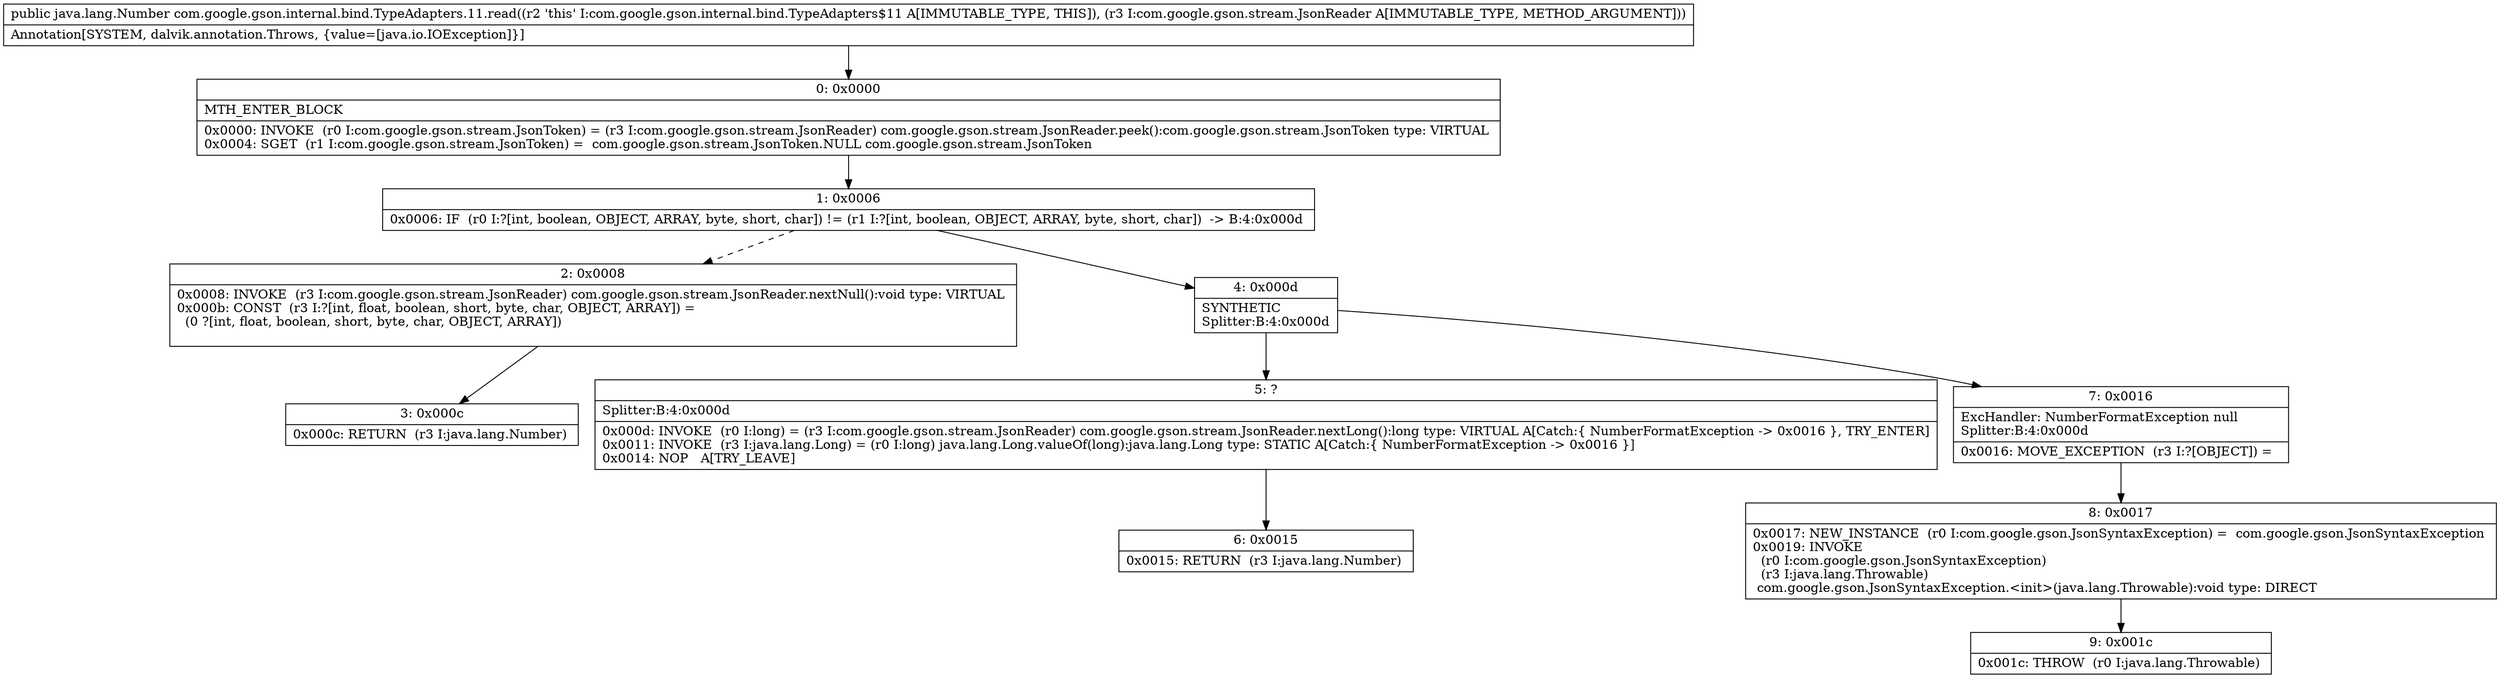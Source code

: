 digraph "CFG forcom.google.gson.internal.bind.TypeAdapters.11.read(Lcom\/google\/gson\/stream\/JsonReader;)Ljava\/lang\/Number;" {
Node_0 [shape=record,label="{0\:\ 0x0000|MTH_ENTER_BLOCK\l|0x0000: INVOKE  (r0 I:com.google.gson.stream.JsonToken) = (r3 I:com.google.gson.stream.JsonReader) com.google.gson.stream.JsonReader.peek():com.google.gson.stream.JsonToken type: VIRTUAL \l0x0004: SGET  (r1 I:com.google.gson.stream.JsonToken) =  com.google.gson.stream.JsonToken.NULL com.google.gson.stream.JsonToken \l}"];
Node_1 [shape=record,label="{1\:\ 0x0006|0x0006: IF  (r0 I:?[int, boolean, OBJECT, ARRAY, byte, short, char]) != (r1 I:?[int, boolean, OBJECT, ARRAY, byte, short, char])  \-\> B:4:0x000d \l}"];
Node_2 [shape=record,label="{2\:\ 0x0008|0x0008: INVOKE  (r3 I:com.google.gson.stream.JsonReader) com.google.gson.stream.JsonReader.nextNull():void type: VIRTUAL \l0x000b: CONST  (r3 I:?[int, float, boolean, short, byte, char, OBJECT, ARRAY]) = \l  (0 ?[int, float, boolean, short, byte, char, OBJECT, ARRAY])\l \l}"];
Node_3 [shape=record,label="{3\:\ 0x000c|0x000c: RETURN  (r3 I:java.lang.Number) \l}"];
Node_4 [shape=record,label="{4\:\ 0x000d|SYNTHETIC\lSplitter:B:4:0x000d\l}"];
Node_5 [shape=record,label="{5\:\ ?|Splitter:B:4:0x000d\l|0x000d: INVOKE  (r0 I:long) = (r3 I:com.google.gson.stream.JsonReader) com.google.gson.stream.JsonReader.nextLong():long type: VIRTUAL A[Catch:\{ NumberFormatException \-\> 0x0016 \}, TRY_ENTER]\l0x0011: INVOKE  (r3 I:java.lang.Long) = (r0 I:long) java.lang.Long.valueOf(long):java.lang.Long type: STATIC A[Catch:\{ NumberFormatException \-\> 0x0016 \}]\l0x0014: NOP   A[TRY_LEAVE]\l}"];
Node_6 [shape=record,label="{6\:\ 0x0015|0x0015: RETURN  (r3 I:java.lang.Number) \l}"];
Node_7 [shape=record,label="{7\:\ 0x0016|ExcHandler: NumberFormatException null\lSplitter:B:4:0x000d\l|0x0016: MOVE_EXCEPTION  (r3 I:?[OBJECT]) =  \l}"];
Node_8 [shape=record,label="{8\:\ 0x0017|0x0017: NEW_INSTANCE  (r0 I:com.google.gson.JsonSyntaxException) =  com.google.gson.JsonSyntaxException \l0x0019: INVOKE  \l  (r0 I:com.google.gson.JsonSyntaxException)\l  (r3 I:java.lang.Throwable)\l com.google.gson.JsonSyntaxException.\<init\>(java.lang.Throwable):void type: DIRECT \l}"];
Node_9 [shape=record,label="{9\:\ 0x001c|0x001c: THROW  (r0 I:java.lang.Throwable) \l}"];
MethodNode[shape=record,label="{public java.lang.Number com.google.gson.internal.bind.TypeAdapters.11.read((r2 'this' I:com.google.gson.internal.bind.TypeAdapters$11 A[IMMUTABLE_TYPE, THIS]), (r3 I:com.google.gson.stream.JsonReader A[IMMUTABLE_TYPE, METHOD_ARGUMENT]))  | Annotation[SYSTEM, dalvik.annotation.Throws, \{value=[java.io.IOException]\}]\l}"];
MethodNode -> Node_0;
Node_0 -> Node_1;
Node_1 -> Node_2[style=dashed];
Node_1 -> Node_4;
Node_2 -> Node_3;
Node_4 -> Node_5;
Node_4 -> Node_7;
Node_5 -> Node_6;
Node_7 -> Node_8;
Node_8 -> Node_9;
}

